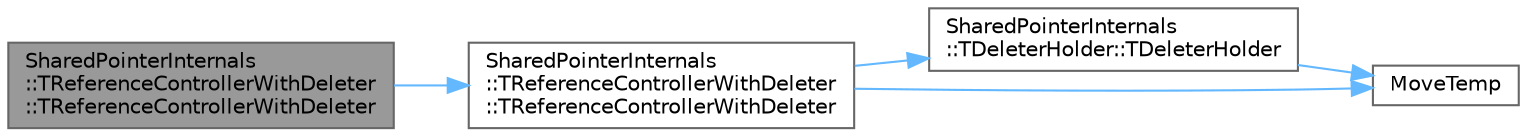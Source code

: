 digraph "SharedPointerInternals::TReferenceControllerWithDeleter::TReferenceControllerWithDeleter"
{
 // INTERACTIVE_SVG=YES
 // LATEX_PDF_SIZE
  bgcolor="transparent";
  edge [fontname=Helvetica,fontsize=10,labelfontname=Helvetica,labelfontsize=10];
  node [fontname=Helvetica,fontsize=10,shape=box,height=0.2,width=0.4];
  rankdir="LR";
  Node1 [id="Node000001",label="SharedPointerInternals\l::TReferenceControllerWithDeleter\l::TReferenceControllerWithDeleter",height=0.2,width=0.4,color="gray40", fillcolor="grey60", style="filled", fontcolor="black",tooltip=" "];
  Node1 -> Node2 [id="edge1_Node000001_Node000002",color="steelblue1",style="solid",tooltip=" "];
  Node2 [id="Node000002",label="SharedPointerInternals\l::TReferenceControllerWithDeleter\l::TReferenceControllerWithDeleter",height=0.2,width=0.4,color="grey40", fillcolor="white", style="filled",URL="$d9/d56/classSharedPointerInternals_1_1TReferenceControllerWithDeleter.html#a803ce2cc3af3f8c425505a8a4911aa60",tooltip=" "];
  Node2 -> Node3 [id="edge2_Node000002_Node000003",color="steelblue1",style="solid",tooltip=" "];
  Node3 [id="Node000003",label="SharedPointerInternals\l::TDeleterHolder::TDeleterHolder",height=0.2,width=0.4,color="grey40", fillcolor="white", style="filled",URL="$d7/d4b/structSharedPointerInternals_1_1TDeleterHolder.html#ab1b50945be30e6cbb8206f4b99a4febd",tooltip=" "];
  Node3 -> Node4 [id="edge3_Node000003_Node000004",color="steelblue1",style="solid",tooltip=" "];
  Node4 [id="Node000004",label="MoveTemp",height=0.2,width=0.4,color="grey40", fillcolor="white", style="filled",URL="$d4/d24/UnrealTemplate_8h.html#ad5e6c049aeb9c9115fec514ba581dbb6",tooltip="MoveTemp will cast a reference to an rvalue reference."];
  Node2 -> Node4 [id="edge4_Node000002_Node000004",color="steelblue1",style="solid",tooltip=" "];
}
